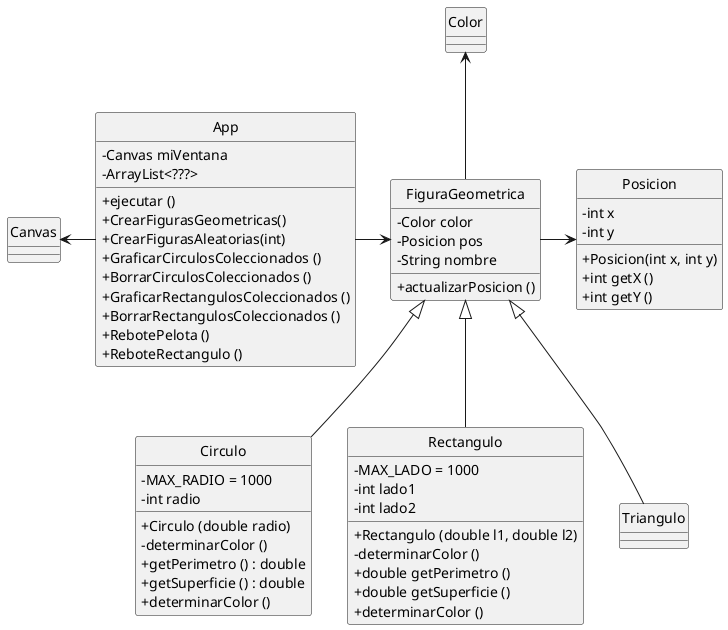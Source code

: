 @startuml AppHerencia

skinparam ClassAttributeIconSize 0
hide circle

class App {
    - Canvas miVentana
    - ArrayList<???> 
    + ejecutar ()
    + CrearFigurasGeometricas()
    + CrearFigurasAleatorias(int)
    + GraficarCirculosColeccionados ()
    + BorrarCirculosColeccionados ()
    + GraficarRectangulosColeccionados ()
    + BorrarRectangulosColeccionados ()
    + RebotePelota ()
    + ReboteRectangulo ()
}

class Posicion {
    - int x
    - int y
    + Posicion(int x, int y)
    + int getX ()
    + int getY ()
}

class FiguraGeometrica {
    - Color color
    - Posicion pos
    - String nombre
    + actualizarPosicion ()
}

class Circulo {
    - MAX_RADIO = 1000
    - int radio
    + Circulo (double radio)
    - determinarColor ()
    + getPerimetro () : double
    + getSuperficie () : double
    + determinarColor ()
}

class Rectangulo {
    - MAX_LADO = 1000
    - int lado1
    - int lado2
    + Rectangulo (double l1, double l2)
    - determinarColor ()
    + double getPerimetro ()
    + double getSuperficie ()
    + determinarColor ()
}

App -> FiguraGeometrica
App -left-> Canvas

FiguraGeometrica <|-- Circulo
FiguraGeometrica <|-- Rectangulo
FiguraGeometrica <|-- Triangulo

FiguraGeometrica -> Posicion
FiguraGeometrica -up-> Color

@enduml